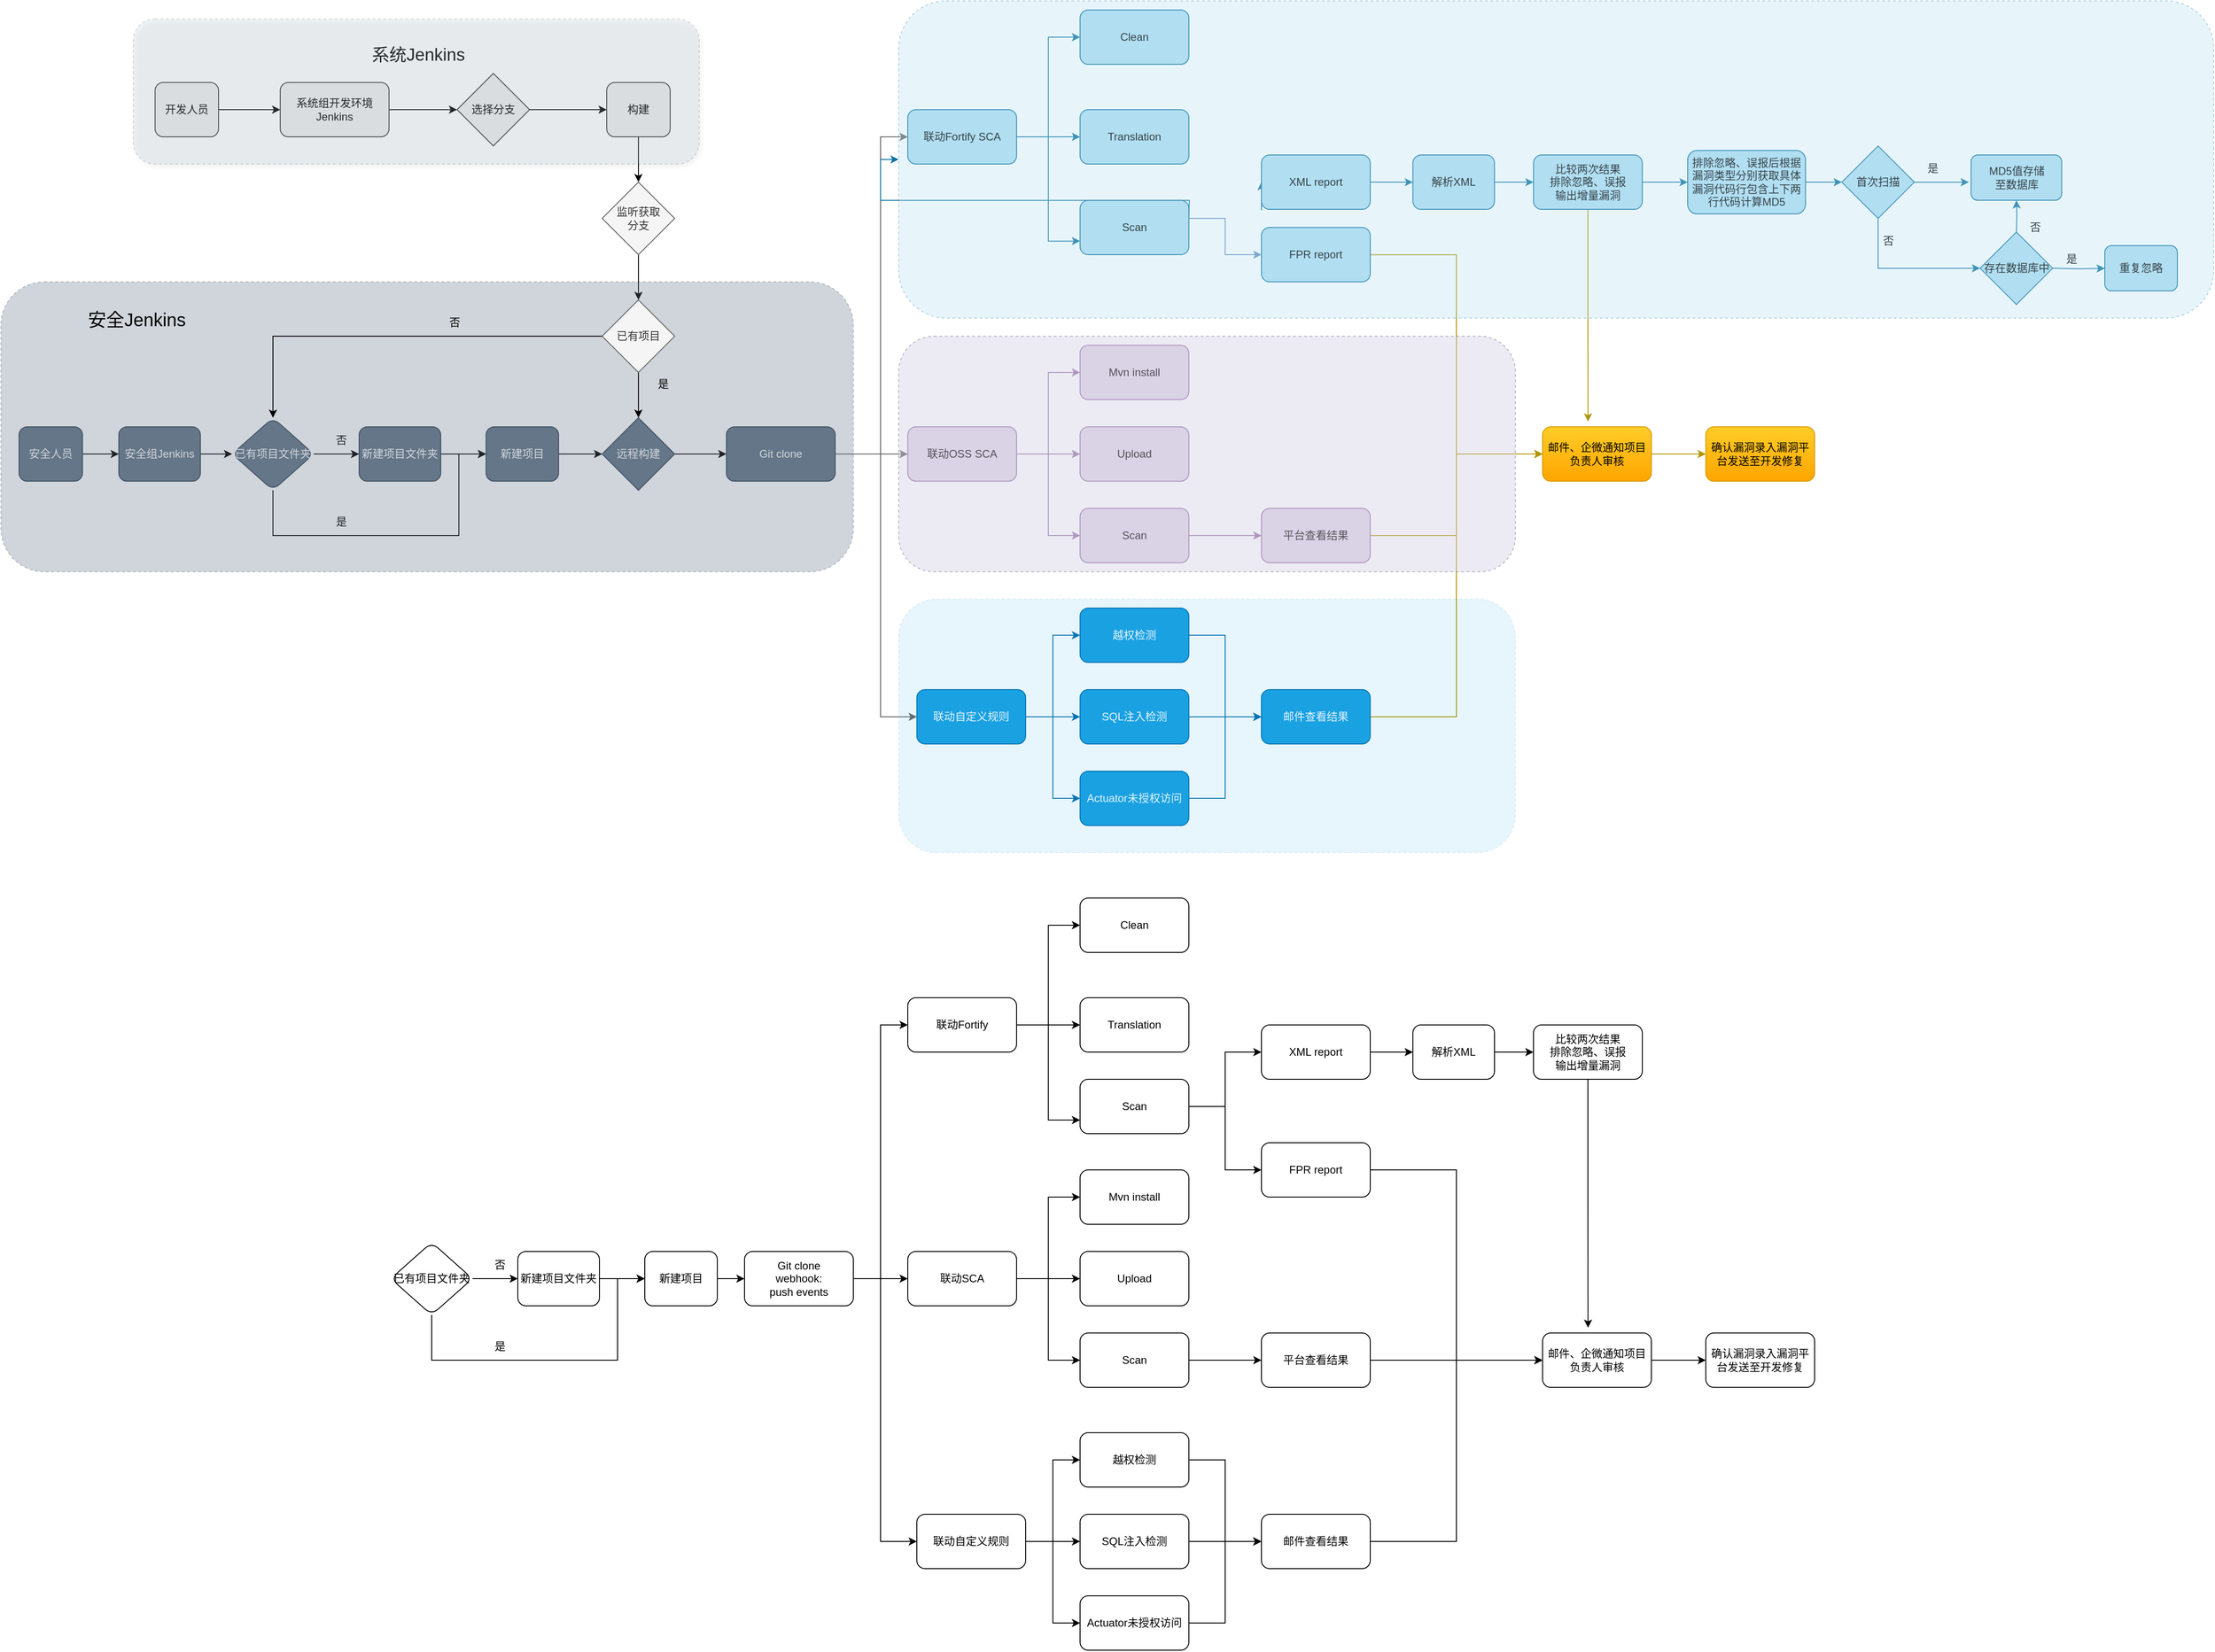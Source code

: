 <mxfile version="21.8.0" type="github">
  <diagram name="第 1 页" id="it9TJO6Uga_pfBJdDB2V">
    <mxGraphModel dx="2665" dy="2145" grid="1" gridSize="10" guides="1" tooltips="1" connect="1" arrows="1" fold="1" page="1" pageScale="1" pageWidth="827" pageHeight="1169" background="none" math="0" shadow="0">
      <root>
        <mxCell id="0" />
        <mxCell id="1" parent="0" />
        <mxCell id="ZVxdiT1ZG7eHf5slKZ1F-64" value="" style="edgeStyle=orthogonalEdgeStyle;rounded=0;orthogonalLoop=1;jettySize=auto;html=1;" parent="1" source="ZVxdiT1ZG7eHf5slKZ1F-1" target="ZVxdiT1ZG7eHf5slKZ1F-63" edge="1">
          <mxGeometry relative="1" as="geometry" />
        </mxCell>
        <mxCell id="ZVxdiT1ZG7eHf5slKZ1F-1" value="新建项目文件夹" style="rounded=1;whiteSpace=wrap;html=1;fillColor=#647687;strokeColor=#314354;fontColor=#ffffff;" parent="1" vertex="1">
          <mxGeometry x="-425" y="340" width="90" height="60" as="geometry" />
        </mxCell>
        <mxCell id="ZVxdiT1ZG7eHf5slKZ1F-41" value="" style="edgeStyle=orthogonalEdgeStyle;rounded=0;orthogonalLoop=1;jettySize=auto;html=1;fillColor=#b1ddf0;strokeColor=#10739e;" parent="1" source="ZVxdiT1ZG7eHf5slKZ1F-2" target="ZVxdiT1ZG7eHf5slKZ1F-14" edge="1">
          <mxGeometry relative="1" as="geometry" />
        </mxCell>
        <mxCell id="ZVxdiT1ZG7eHf5slKZ1F-42" style="edgeStyle=orthogonalEdgeStyle;rounded=0;orthogonalLoop=1;jettySize=auto;html=1;entryX=0;entryY=0.5;entryDx=0;entryDy=0;fillColor=#b1ddf0;strokeColor=#10739e;" parent="1" source="ZVxdiT1ZG7eHf5slKZ1F-2" target="ZVxdiT1ZG7eHf5slKZ1F-13" edge="1">
          <mxGeometry relative="1" as="geometry" />
        </mxCell>
        <mxCell id="ZVxdiT1ZG7eHf5slKZ1F-43" style="edgeStyle=orthogonalEdgeStyle;rounded=0;orthogonalLoop=1;jettySize=auto;html=1;entryX=0;entryY=0.75;entryDx=0;entryDy=0;fillColor=#b1ddf0;strokeColor=#10739e;" parent="1" source="ZVxdiT1ZG7eHf5slKZ1F-2" target="ZVxdiT1ZG7eHf5slKZ1F-15" edge="1">
          <mxGeometry relative="1" as="geometry" />
        </mxCell>
        <mxCell id="ZVxdiT1ZG7eHf5slKZ1F-2" value="联动Fortify SCA" style="whiteSpace=wrap;html=1;rounded=1;fillColor=#b1ddf0;strokeColor=#10739e;" parent="1" vertex="1">
          <mxGeometry x="180" y="-10.0" width="120" height="60" as="geometry" />
        </mxCell>
        <mxCell id="ZVxdiT1ZG7eHf5slKZ1F-38" value="" style="edgeStyle=orthogonalEdgeStyle;rounded=0;orthogonalLoop=1;jettySize=auto;html=1;fillColor=#e1d5e7;strokeColor=#9673a6;" parent="1" source="ZVxdiT1ZG7eHf5slKZ1F-4" target="ZVxdiT1ZG7eHf5slKZ1F-17" edge="1">
          <mxGeometry relative="1" as="geometry" />
        </mxCell>
        <mxCell id="ZVxdiT1ZG7eHf5slKZ1F-44" style="edgeStyle=orthogonalEdgeStyle;rounded=0;orthogonalLoop=1;jettySize=auto;html=1;entryX=0;entryY=0.5;entryDx=0;entryDy=0;fillColor=#e1d5e7;strokeColor=#9673a6;" parent="1" source="ZVxdiT1ZG7eHf5slKZ1F-4" target="ZVxdiT1ZG7eHf5slKZ1F-18" edge="1">
          <mxGeometry relative="1" as="geometry" />
        </mxCell>
        <mxCell id="ZVxdiT1ZG7eHf5slKZ1F-45" style="edgeStyle=orthogonalEdgeStyle;rounded=0;orthogonalLoop=1;jettySize=auto;html=1;entryX=0;entryY=0.5;entryDx=0;entryDy=0;fillColor=#e1d5e7;strokeColor=#9673a6;" parent="1" source="ZVxdiT1ZG7eHf5slKZ1F-4" target="ZVxdiT1ZG7eHf5slKZ1F-25" edge="1">
          <mxGeometry relative="1" as="geometry" />
        </mxCell>
        <mxCell id="ZVxdiT1ZG7eHf5slKZ1F-4" value="联动OSS SCA" style="whiteSpace=wrap;html=1;rounded=1;fillColor=#e1d5e7;strokeColor=#9673a6;" parent="1" vertex="1">
          <mxGeometry x="180" y="340" width="120" height="60" as="geometry" />
        </mxCell>
        <mxCell id="ZVxdiT1ZG7eHf5slKZ1F-47" value="" style="edgeStyle=orthogonalEdgeStyle;rounded=0;orthogonalLoop=1;jettySize=auto;html=1;fillColor=#1ba1e2;strokeColor=#006EAF;" parent="1" source="ZVxdiT1ZG7eHf5slKZ1F-8" target="ZVxdiT1ZG7eHf5slKZ1F-29" edge="1">
          <mxGeometry relative="1" as="geometry" />
        </mxCell>
        <mxCell id="ZVxdiT1ZG7eHf5slKZ1F-49" style="edgeStyle=orthogonalEdgeStyle;rounded=0;orthogonalLoop=1;jettySize=auto;html=1;entryX=0;entryY=0.5;entryDx=0;entryDy=0;fillColor=#1ba1e2;strokeColor=#006EAF;" parent="1" source="ZVxdiT1ZG7eHf5slKZ1F-8" target="ZVxdiT1ZG7eHf5slKZ1F-28" edge="1">
          <mxGeometry relative="1" as="geometry" />
        </mxCell>
        <mxCell id="ZVxdiT1ZG7eHf5slKZ1F-50" style="edgeStyle=orthogonalEdgeStyle;rounded=0;orthogonalLoop=1;jettySize=auto;html=1;entryX=0;entryY=0.5;entryDx=0;entryDy=0;fillColor=#1ba1e2;strokeColor=#006EAF;" parent="1" source="ZVxdiT1ZG7eHf5slKZ1F-8" target="ZVxdiT1ZG7eHf5slKZ1F-30" edge="1">
          <mxGeometry relative="1" as="geometry" />
        </mxCell>
        <mxCell id="ZVxdiT1ZG7eHf5slKZ1F-8" value="联动自定义规则" style="whiteSpace=wrap;html=1;rounded=1;fillColor=#1ba1e2;strokeColor=#006EAF;fontColor=#ffffff;" parent="1" vertex="1">
          <mxGeometry x="190" y="630" width="120" height="60" as="geometry" />
        </mxCell>
        <mxCell id="ZVxdiT1ZG7eHf5slKZ1F-12" value="" style="edgeStyle=orthogonalEdgeStyle;rounded=0;orthogonalLoop=1;jettySize=auto;html=1;fillColor=#e3c800;strokeColor=#B09500;" parent="1" source="ZVxdiT1ZG7eHf5slKZ1F-10" target="ZVxdiT1ZG7eHf5slKZ1F-11" edge="1">
          <mxGeometry relative="1" as="geometry" />
        </mxCell>
        <mxCell id="ZVxdiT1ZG7eHf5slKZ1F-10" value="邮件、企微通知项目负责人审核" style="rounded=1;whiteSpace=wrap;html=1;fillColor=#ffcd28;strokeColor=#d79b00;gradientColor=#ffa500;" parent="1" vertex="1">
          <mxGeometry x="880" y="340" width="120" height="60" as="geometry" />
        </mxCell>
        <mxCell id="ZVxdiT1ZG7eHf5slKZ1F-11" value="确认漏洞录入漏洞平台发送至开发修复" style="whiteSpace=wrap;html=1;rounded=1;fillColor=#ffcd28;strokeColor=#d79b00;gradientColor=#ffa500;" parent="1" vertex="1">
          <mxGeometry x="1060" y="340" width="120" height="60" as="geometry" />
        </mxCell>
        <mxCell id="ZVxdiT1ZG7eHf5slKZ1F-13" value="Clean" style="rounded=1;whiteSpace=wrap;html=1;fillColor=#b1ddf0;strokeColor=#10739e;" parent="1" vertex="1">
          <mxGeometry x="370" y="-120" width="120" height="60" as="geometry" />
        </mxCell>
        <mxCell id="ZVxdiT1ZG7eHf5slKZ1F-14" value="Translation" style="rounded=1;whiteSpace=wrap;html=1;fillColor=#b1ddf0;strokeColor=#10739e;" parent="1" vertex="1">
          <mxGeometry x="370" y="-10.0" width="120" height="60" as="geometry" />
        </mxCell>
        <mxCell id="ZVxdiT1ZG7eHf5slKZ1F-23" style="edgeStyle=orthogonalEdgeStyle;rounded=0;orthogonalLoop=1;jettySize=auto;html=1;entryX=0;entryY=0.5;entryDx=0;entryDy=0;fillColor=#b1ddf0;strokeColor=#10739e;" parent="1" source="ft3CC20hgZHll0JTD6S5-53" target="ZVxdiT1ZG7eHf5slKZ1F-22" edge="1">
          <mxGeometry relative="1" as="geometry">
            <mxPoint x="490" y="110.059" as="sourcePoint" />
            <Array as="points">
              <mxPoint x="530" y="111.06" />
              <mxPoint x="530" y="70.06" />
            </Array>
          </mxGeometry>
        </mxCell>
        <mxCell id="ft3CC20hgZHll0JTD6S5-51" style="edgeStyle=orthogonalEdgeStyle;rounded=0;orthogonalLoop=1;jettySize=auto;html=1;fillColor=#dae8fc;strokeColor=#6c8ebf;" edge="1" parent="1" source="ZVxdiT1ZG7eHf5slKZ1F-15" target="ZVxdiT1ZG7eHf5slKZ1F-19">
          <mxGeometry relative="1" as="geometry">
            <Array as="points">
              <mxPoint x="530" y="110.06" />
              <mxPoint x="530" y="150.06" />
            </Array>
          </mxGeometry>
        </mxCell>
        <mxCell id="ZVxdiT1ZG7eHf5slKZ1F-15" value="Scan" style="rounded=1;whiteSpace=wrap;html=1;fillColor=#b1ddf0;strokeColor=#10739e;" parent="1" vertex="1">
          <mxGeometry x="370" y="90.06" width="120" height="60" as="geometry" />
        </mxCell>
        <mxCell id="ZVxdiT1ZG7eHf5slKZ1F-17" value="Upload" style="rounded=1;whiteSpace=wrap;html=1;fillColor=#e1d5e7;strokeColor=#9673a6;" parent="1" vertex="1">
          <mxGeometry x="370" y="340" width="120" height="60" as="geometry" />
        </mxCell>
        <mxCell id="ZVxdiT1ZG7eHf5slKZ1F-18" value="Mvn install" style="rounded=1;whiteSpace=wrap;html=1;fillColor=#e1d5e7;strokeColor=#9673a6;" parent="1" vertex="1">
          <mxGeometry x="370" y="250" width="120" height="60" as="geometry" />
        </mxCell>
        <mxCell id="ZVxdiT1ZG7eHf5slKZ1F-54" style="edgeStyle=orthogonalEdgeStyle;rounded=0;orthogonalLoop=1;jettySize=auto;html=1;entryX=0;entryY=0.5;entryDx=0;entryDy=0;fillColor=#e3c800;strokeColor=#B09500;" parent="1" source="ZVxdiT1ZG7eHf5slKZ1F-19" target="ZVxdiT1ZG7eHf5slKZ1F-10" edge="1">
          <mxGeometry relative="1" as="geometry" />
        </mxCell>
        <mxCell id="ZVxdiT1ZG7eHf5slKZ1F-19" value="FPR report" style="rounded=1;whiteSpace=wrap;html=1;fillColor=#b1ddf0;strokeColor=#10739e;" parent="1" vertex="1">
          <mxGeometry x="570" y="120.06" width="120" height="60" as="geometry" />
        </mxCell>
        <mxCell id="ZVxdiT1ZG7eHf5slKZ1F-71" value="" style="edgeStyle=orthogonalEdgeStyle;rounded=0;orthogonalLoop=1;jettySize=auto;html=1;fillColor=#b1ddf0;strokeColor=#10739e;" parent="1" source="ZVxdiT1ZG7eHf5slKZ1F-22" target="ZVxdiT1ZG7eHf5slKZ1F-69" edge="1">
          <mxGeometry relative="1" as="geometry" />
        </mxCell>
        <mxCell id="ZVxdiT1ZG7eHf5slKZ1F-22" value="XML report" style="rounded=1;whiteSpace=wrap;html=1;fillColor=#b1ddf0;strokeColor=#10739e;" parent="1" vertex="1">
          <mxGeometry x="570" y="40.06" width="120" height="60" as="geometry" />
        </mxCell>
        <mxCell id="ZVxdiT1ZG7eHf5slKZ1F-37" value="" style="edgeStyle=orthogonalEdgeStyle;rounded=0;orthogonalLoop=1;jettySize=auto;html=1;fillColor=#f5f5f5;gradientColor=#b3b3b3;strokeColor=#666666;" parent="1" source="ZVxdiT1ZG7eHf5slKZ1F-24" target="ZVxdiT1ZG7eHf5slKZ1F-4" edge="1">
          <mxGeometry relative="1" as="geometry" />
        </mxCell>
        <mxCell id="ZVxdiT1ZG7eHf5slKZ1F-39" style="edgeStyle=orthogonalEdgeStyle;rounded=0;orthogonalLoop=1;jettySize=auto;html=1;entryX=0;entryY=0.5;entryDx=0;entryDy=0;fillColor=#f5f5f5;gradientColor=#b3b3b3;strokeColor=#666666;" parent="1" source="ZVxdiT1ZG7eHf5slKZ1F-24" target="ZVxdiT1ZG7eHf5slKZ1F-2" edge="1">
          <mxGeometry relative="1" as="geometry">
            <Array as="points">
              <mxPoint x="150" y="370" />
              <mxPoint x="150" y="20" />
            </Array>
          </mxGeometry>
        </mxCell>
        <mxCell id="ZVxdiT1ZG7eHf5slKZ1F-48" style="edgeStyle=orthogonalEdgeStyle;rounded=0;orthogonalLoop=1;jettySize=auto;html=1;entryX=0;entryY=0.5;entryDx=0;entryDy=0;fillColor=#f5f5f5;gradientColor=#b3b3b3;strokeColor=#666666;" parent="1" source="ZVxdiT1ZG7eHf5slKZ1F-24" target="ZVxdiT1ZG7eHf5slKZ1F-8" edge="1">
          <mxGeometry relative="1" as="geometry">
            <Array as="points">
              <mxPoint x="150" y="370" />
              <mxPoint x="150" y="660" />
            </Array>
          </mxGeometry>
        </mxCell>
        <mxCell id="ZVxdiT1ZG7eHf5slKZ1F-24" value="Git clone" style="rounded=1;whiteSpace=wrap;html=1;fillColor=#647687;strokeColor=#314354;fontColor=#ffffff;" parent="1" vertex="1">
          <mxGeometry x="-20" y="340" width="120" height="60" as="geometry" />
        </mxCell>
        <mxCell id="ZVxdiT1ZG7eHf5slKZ1F-27" value="" style="edgeStyle=orthogonalEdgeStyle;rounded=0;orthogonalLoop=1;jettySize=auto;html=1;fillColor=#e1d5e7;strokeColor=#9673a6;" parent="1" source="ZVxdiT1ZG7eHf5slKZ1F-25" target="ZVxdiT1ZG7eHf5slKZ1F-26" edge="1">
          <mxGeometry relative="1" as="geometry" />
        </mxCell>
        <mxCell id="ZVxdiT1ZG7eHf5slKZ1F-25" value="Scan" style="rounded=1;whiteSpace=wrap;html=1;fillColor=#e1d5e7;strokeColor=#9673a6;" parent="1" vertex="1">
          <mxGeometry x="370" y="430" width="120" height="60" as="geometry" />
        </mxCell>
        <mxCell id="ZVxdiT1ZG7eHf5slKZ1F-52" style="edgeStyle=orthogonalEdgeStyle;rounded=0;orthogonalLoop=1;jettySize=auto;html=1;entryX=0;entryY=0.5;entryDx=0;entryDy=0;fillColor=#e3c800;strokeColor=#B09500;" parent="1" source="ZVxdiT1ZG7eHf5slKZ1F-26" target="ZVxdiT1ZG7eHf5slKZ1F-10" edge="1">
          <mxGeometry relative="1" as="geometry">
            <mxPoint x="810" y="460" as="targetPoint" />
          </mxGeometry>
        </mxCell>
        <mxCell id="ZVxdiT1ZG7eHf5slKZ1F-26" value="平台查看结果" style="whiteSpace=wrap;html=1;rounded=1;fillColor=#e1d5e7;strokeColor=#9673a6;" parent="1" vertex="1">
          <mxGeometry x="570" y="430" width="120" height="60" as="geometry" />
        </mxCell>
        <mxCell id="ZVxdiT1ZG7eHf5slKZ1F-35" style="edgeStyle=orthogonalEdgeStyle;rounded=0;orthogonalLoop=1;jettySize=auto;html=1;entryX=0;entryY=0.5;entryDx=0;entryDy=0;fillColor=#1ba1e2;strokeColor=#006EAF;" parent="1" source="ZVxdiT1ZG7eHf5slKZ1F-28" target="ZVxdiT1ZG7eHf5slKZ1F-31" edge="1">
          <mxGeometry relative="1" as="geometry" />
        </mxCell>
        <mxCell id="ZVxdiT1ZG7eHf5slKZ1F-28" value="越权检测" style="rounded=1;whiteSpace=wrap;html=1;fillColor=#1ba1e2;strokeColor=#006EAF;fontColor=#ffffff;" parent="1" vertex="1">
          <mxGeometry x="370" y="540" width="120" height="60" as="geometry" />
        </mxCell>
        <mxCell id="ZVxdiT1ZG7eHf5slKZ1F-33" value="" style="edgeStyle=orthogonalEdgeStyle;rounded=0;orthogonalLoop=1;jettySize=auto;html=1;fillColor=#1ba1e2;strokeColor=#006EAF;" parent="1" source="ZVxdiT1ZG7eHf5slKZ1F-29" target="ZVxdiT1ZG7eHf5slKZ1F-31" edge="1">
          <mxGeometry relative="1" as="geometry" />
        </mxCell>
        <mxCell id="ZVxdiT1ZG7eHf5slKZ1F-29" value="SQL注入检测" style="rounded=1;whiteSpace=wrap;html=1;fillColor=#1ba1e2;fontColor=#ffffff;strokeColor=#006EAF;" parent="1" vertex="1">
          <mxGeometry x="370" y="630" width="120" height="60" as="geometry" />
        </mxCell>
        <mxCell id="ZVxdiT1ZG7eHf5slKZ1F-34" style="edgeStyle=orthogonalEdgeStyle;rounded=0;orthogonalLoop=1;jettySize=auto;html=1;entryX=0;entryY=0.5;entryDx=0;entryDy=0;fillColor=#1ba1e2;strokeColor=#006EAF;" parent="1" source="ZVxdiT1ZG7eHf5slKZ1F-30" target="ZVxdiT1ZG7eHf5slKZ1F-31" edge="1">
          <mxGeometry relative="1" as="geometry" />
        </mxCell>
        <mxCell id="ZVxdiT1ZG7eHf5slKZ1F-30" value="Actuator未授权访问" style="rounded=1;whiteSpace=wrap;html=1;fillColor=#1ba1e2;fontColor=#ffffff;strokeColor=#006EAF;" parent="1" vertex="1">
          <mxGeometry x="370" y="720" width="120" height="60" as="geometry" />
        </mxCell>
        <mxCell id="ZVxdiT1ZG7eHf5slKZ1F-51" style="edgeStyle=orthogonalEdgeStyle;rounded=0;orthogonalLoop=1;jettySize=auto;html=1;entryX=0;entryY=0.5;entryDx=0;entryDy=0;fillColor=#e3c800;strokeColor=#B09500;" parent="1" source="ZVxdiT1ZG7eHf5slKZ1F-31" target="ZVxdiT1ZG7eHf5slKZ1F-10" edge="1">
          <mxGeometry relative="1" as="geometry" />
        </mxCell>
        <mxCell id="ZVxdiT1ZG7eHf5slKZ1F-31" value="邮件查看结果" style="whiteSpace=wrap;html=1;rounded=1;fillColor=#1ba1e2;fontColor=#ffffff;strokeColor=#006EAF;" parent="1" vertex="1">
          <mxGeometry x="570" y="630" width="120" height="60" as="geometry" />
        </mxCell>
        <mxCell id="ZVxdiT1ZG7eHf5slKZ1F-59" value="" style="edgeStyle=orthogonalEdgeStyle;rounded=0;orthogonalLoop=1;jettySize=auto;html=1;" parent="1" source="ZVxdiT1ZG7eHf5slKZ1F-57" target="ZVxdiT1ZG7eHf5slKZ1F-1" edge="1">
          <mxGeometry relative="1" as="geometry" />
        </mxCell>
        <mxCell id="ZVxdiT1ZG7eHf5slKZ1F-68" style="edgeStyle=orthogonalEdgeStyle;rounded=0;orthogonalLoop=1;jettySize=auto;html=1;entryX=0;entryY=0.5;entryDx=0;entryDy=0;" parent="1" source="ZVxdiT1ZG7eHf5slKZ1F-57" target="ZVxdiT1ZG7eHf5slKZ1F-63" edge="1">
          <mxGeometry relative="1" as="geometry">
            <mxPoint x="-285" y="420" as="targetPoint" />
            <Array as="points">
              <mxPoint x="-520" y="460" />
              <mxPoint x="-315" y="460" />
              <mxPoint x="-315" y="370" />
            </Array>
          </mxGeometry>
        </mxCell>
        <mxCell id="ZVxdiT1ZG7eHf5slKZ1F-57" value="已有项目文件夹" style="rhombus;whiteSpace=wrap;html=1;rounded=1;fillColor=#647687;strokeColor=#314354;fontColor=#ffffff;" parent="1" vertex="1">
          <mxGeometry x="-565" y="330" width="90" height="80" as="geometry" />
        </mxCell>
        <mxCell id="ZVxdiT1ZG7eHf5slKZ1F-61" value="否" style="text;html=1;align=center;verticalAlign=middle;resizable=0;points=[];autosize=1;strokeColor=none;fillColor=none;" parent="1" vertex="1">
          <mxGeometry x="-465" y="340" width="40" height="30" as="geometry" />
        </mxCell>
        <mxCell id="ft3CC20hgZHll0JTD6S5-25" value="" style="edgeStyle=orthogonalEdgeStyle;rounded=0;orthogonalLoop=1;jettySize=auto;html=1;" edge="1" parent="1" source="ZVxdiT1ZG7eHf5slKZ1F-63" target="ft3CC20hgZHll0JTD6S5-24">
          <mxGeometry relative="1" as="geometry" />
        </mxCell>
        <mxCell id="ZVxdiT1ZG7eHf5slKZ1F-63" value="新建项目" style="whiteSpace=wrap;html=1;rounded=1;fillColor=#647687;strokeColor=#314354;fontColor=#ffffff;" parent="1" vertex="1">
          <mxGeometry x="-285" y="340" width="80" height="60" as="geometry" />
        </mxCell>
        <mxCell id="ZVxdiT1ZG7eHf5slKZ1F-67" value="是" style="text;html=1;align=center;verticalAlign=middle;resizable=0;points=[];autosize=1;strokeColor=none;fillColor=none;" parent="1" vertex="1">
          <mxGeometry x="-465" y="430" width="40" height="30" as="geometry" />
        </mxCell>
        <mxCell id="ZVxdiT1ZG7eHf5slKZ1F-72" value="" style="edgeStyle=orthogonalEdgeStyle;rounded=0;orthogonalLoop=1;jettySize=auto;html=1;fillColor=#b1ddf0;strokeColor=#10739e;" parent="1" source="ZVxdiT1ZG7eHf5slKZ1F-69" target="ZVxdiT1ZG7eHf5slKZ1F-70" edge="1">
          <mxGeometry relative="1" as="geometry" />
        </mxCell>
        <mxCell id="ZVxdiT1ZG7eHf5slKZ1F-69" value="解析XML" style="rounded=1;whiteSpace=wrap;html=1;fillColor=#b1ddf0;strokeColor=#10739e;" parent="1" vertex="1">
          <mxGeometry x="737" y="40.06" width="90" height="60" as="geometry" />
        </mxCell>
        <mxCell id="ZVxdiT1ZG7eHf5slKZ1F-73" style="edgeStyle=orthogonalEdgeStyle;rounded=0;orthogonalLoop=1;jettySize=auto;html=1;entryX=0.418;entryY=-0.097;entryDx=0;entryDy=0;entryPerimeter=0;fillColor=#e3c800;strokeColor=#B09500;" parent="1" source="ZVxdiT1ZG7eHf5slKZ1F-70" target="ZVxdiT1ZG7eHf5slKZ1F-10" edge="1">
          <mxGeometry relative="1" as="geometry" />
        </mxCell>
        <mxCell id="ft3CC20hgZHll0JTD6S5-69" value="" style="edgeStyle=orthogonalEdgeStyle;rounded=0;orthogonalLoop=1;jettySize=auto;html=1;fillColor=#b1ddf0;strokeColor=#10739e;" edge="1" parent="1" source="ZVxdiT1ZG7eHf5slKZ1F-70" target="ft3CC20hgZHll0JTD6S5-50">
          <mxGeometry relative="1" as="geometry" />
        </mxCell>
        <mxCell id="ZVxdiT1ZG7eHf5slKZ1F-70" value="比较两次结果&lt;br&gt;排除忽略、误报&lt;br&gt;输出增量漏洞" style="rounded=1;whiteSpace=wrap;html=1;fillColor=#b1ddf0;strokeColor=#10739e;" parent="1" vertex="1">
          <mxGeometry x="870" y="40.06" width="120" height="60" as="geometry" />
        </mxCell>
        <mxCell id="ZVxdiT1ZG7eHf5slKZ1F-129" value="" style="edgeStyle=orthogonalEdgeStyle;rounded=0;orthogonalLoop=1;jettySize=auto;html=1;" parent="1" source="ZVxdiT1ZG7eHf5slKZ1F-130" target="ZVxdiT1ZG7eHf5slKZ1F-178" edge="1">
          <mxGeometry relative="1" as="geometry" />
        </mxCell>
        <mxCell id="ZVxdiT1ZG7eHf5slKZ1F-130" value="新建项目文件夹" style="rounded=1;whiteSpace=wrap;html=1;" parent="1" vertex="1">
          <mxGeometry x="-250" y="1250" width="90" height="60" as="geometry" />
        </mxCell>
        <mxCell id="ZVxdiT1ZG7eHf5slKZ1F-131" value="" style="edgeStyle=orthogonalEdgeStyle;rounded=0;orthogonalLoop=1;jettySize=auto;html=1;" parent="1" source="ZVxdiT1ZG7eHf5slKZ1F-134" target="ZVxdiT1ZG7eHf5slKZ1F-147" edge="1">
          <mxGeometry relative="1" as="geometry" />
        </mxCell>
        <mxCell id="ZVxdiT1ZG7eHf5slKZ1F-132" style="edgeStyle=orthogonalEdgeStyle;rounded=0;orthogonalLoop=1;jettySize=auto;html=1;entryX=0;entryY=0.5;entryDx=0;entryDy=0;" parent="1" source="ZVxdiT1ZG7eHf5slKZ1F-134" target="ZVxdiT1ZG7eHf5slKZ1F-146" edge="1">
          <mxGeometry relative="1" as="geometry" />
        </mxCell>
        <mxCell id="ZVxdiT1ZG7eHf5slKZ1F-133" style="edgeStyle=orthogonalEdgeStyle;rounded=0;orthogonalLoop=1;jettySize=auto;html=1;entryX=0;entryY=0.75;entryDx=0;entryDy=0;" parent="1" source="ZVxdiT1ZG7eHf5slKZ1F-134" target="ZVxdiT1ZG7eHf5slKZ1F-150" edge="1">
          <mxGeometry relative="1" as="geometry" />
        </mxCell>
        <mxCell id="ZVxdiT1ZG7eHf5slKZ1F-134" value="联动Fortify" style="whiteSpace=wrap;html=1;rounded=1;" parent="1" vertex="1">
          <mxGeometry x="180" y="970" width="120" height="60" as="geometry" />
        </mxCell>
        <mxCell id="ZVxdiT1ZG7eHf5slKZ1F-135" value="" style="edgeStyle=orthogonalEdgeStyle;rounded=0;orthogonalLoop=1;jettySize=auto;html=1;" parent="1" source="ZVxdiT1ZG7eHf5slKZ1F-138" target="ZVxdiT1ZG7eHf5slKZ1F-151" edge="1">
          <mxGeometry relative="1" as="geometry" />
        </mxCell>
        <mxCell id="ZVxdiT1ZG7eHf5slKZ1F-136" style="edgeStyle=orthogonalEdgeStyle;rounded=0;orthogonalLoop=1;jettySize=auto;html=1;entryX=0;entryY=0.5;entryDx=0;entryDy=0;" parent="1" source="ZVxdiT1ZG7eHf5slKZ1F-138" target="ZVxdiT1ZG7eHf5slKZ1F-152" edge="1">
          <mxGeometry relative="1" as="geometry" />
        </mxCell>
        <mxCell id="ZVxdiT1ZG7eHf5slKZ1F-137" style="edgeStyle=orthogonalEdgeStyle;rounded=0;orthogonalLoop=1;jettySize=auto;html=1;entryX=0;entryY=0.5;entryDx=0;entryDy=0;" parent="1" source="ZVxdiT1ZG7eHf5slKZ1F-138" target="ZVxdiT1ZG7eHf5slKZ1F-162" edge="1">
          <mxGeometry relative="1" as="geometry" />
        </mxCell>
        <mxCell id="ZVxdiT1ZG7eHf5slKZ1F-138" value="联动SCA" style="whiteSpace=wrap;html=1;rounded=1;" parent="1" vertex="1">
          <mxGeometry x="180" y="1250" width="120" height="60" as="geometry" />
        </mxCell>
        <mxCell id="ZVxdiT1ZG7eHf5slKZ1F-139" value="" style="edgeStyle=orthogonalEdgeStyle;rounded=0;orthogonalLoop=1;jettySize=auto;html=1;" parent="1" source="ZVxdiT1ZG7eHf5slKZ1F-142" target="ZVxdiT1ZG7eHf5slKZ1F-168" edge="1">
          <mxGeometry relative="1" as="geometry" />
        </mxCell>
        <mxCell id="ZVxdiT1ZG7eHf5slKZ1F-140" style="edgeStyle=orthogonalEdgeStyle;rounded=0;orthogonalLoop=1;jettySize=auto;html=1;entryX=0;entryY=0.5;entryDx=0;entryDy=0;" parent="1" source="ZVxdiT1ZG7eHf5slKZ1F-142" target="ZVxdiT1ZG7eHf5slKZ1F-166" edge="1">
          <mxGeometry relative="1" as="geometry" />
        </mxCell>
        <mxCell id="ZVxdiT1ZG7eHf5slKZ1F-141" style="edgeStyle=orthogonalEdgeStyle;rounded=0;orthogonalLoop=1;jettySize=auto;html=1;entryX=0;entryY=0.5;entryDx=0;entryDy=0;" parent="1" source="ZVxdiT1ZG7eHf5slKZ1F-142" target="ZVxdiT1ZG7eHf5slKZ1F-170" edge="1">
          <mxGeometry relative="1" as="geometry" />
        </mxCell>
        <mxCell id="ZVxdiT1ZG7eHf5slKZ1F-142" value="联动自定义规则" style="whiteSpace=wrap;html=1;rounded=1;" parent="1" vertex="1">
          <mxGeometry x="190" y="1540" width="120" height="60" as="geometry" />
        </mxCell>
        <mxCell id="ZVxdiT1ZG7eHf5slKZ1F-143" value="" style="edgeStyle=orthogonalEdgeStyle;rounded=0;orthogonalLoop=1;jettySize=auto;html=1;" parent="1" source="ZVxdiT1ZG7eHf5slKZ1F-144" target="ZVxdiT1ZG7eHf5slKZ1F-145" edge="1">
          <mxGeometry relative="1" as="geometry" />
        </mxCell>
        <mxCell id="ZVxdiT1ZG7eHf5slKZ1F-144" value="邮件、企微通知项目负责人审核" style="rounded=1;whiteSpace=wrap;html=1;" parent="1" vertex="1">
          <mxGeometry x="880" y="1340" width="120" height="60" as="geometry" />
        </mxCell>
        <mxCell id="ZVxdiT1ZG7eHf5slKZ1F-145" value="确认漏洞录入漏洞平台发送至开发修复" style="whiteSpace=wrap;html=1;rounded=1;" parent="1" vertex="1">
          <mxGeometry x="1060" y="1340" width="120" height="60" as="geometry" />
        </mxCell>
        <mxCell id="ZVxdiT1ZG7eHf5slKZ1F-146" value="Clean" style="rounded=1;whiteSpace=wrap;html=1;" parent="1" vertex="1">
          <mxGeometry x="370" y="860" width="120" height="60" as="geometry" />
        </mxCell>
        <mxCell id="ZVxdiT1ZG7eHf5slKZ1F-147" value="Translation" style="rounded=1;whiteSpace=wrap;html=1;" parent="1" vertex="1">
          <mxGeometry x="370" y="970" width="120" height="60" as="geometry" />
        </mxCell>
        <mxCell id="ZVxdiT1ZG7eHf5slKZ1F-148" value="" style="edgeStyle=orthogonalEdgeStyle;rounded=0;orthogonalLoop=1;jettySize=auto;html=1;" parent="1" source="ZVxdiT1ZG7eHf5slKZ1F-150" target="ZVxdiT1ZG7eHf5slKZ1F-154" edge="1">
          <mxGeometry relative="1" as="geometry">
            <Array as="points">
              <mxPoint x="530" y="1090" />
              <mxPoint x="530" y="1160" />
            </Array>
          </mxGeometry>
        </mxCell>
        <mxCell id="ZVxdiT1ZG7eHf5slKZ1F-149" style="edgeStyle=orthogonalEdgeStyle;rounded=0;orthogonalLoop=1;jettySize=auto;html=1;entryX=0;entryY=0.5;entryDx=0;entryDy=0;" parent="1" source="ZVxdiT1ZG7eHf5slKZ1F-150" target="ZVxdiT1ZG7eHf5slKZ1F-156" edge="1">
          <mxGeometry relative="1" as="geometry" />
        </mxCell>
        <mxCell id="ZVxdiT1ZG7eHf5slKZ1F-150" value="Scan" style="rounded=1;whiteSpace=wrap;html=1;" parent="1" vertex="1">
          <mxGeometry x="370" y="1060" width="120" height="60" as="geometry" />
        </mxCell>
        <mxCell id="ZVxdiT1ZG7eHf5slKZ1F-151" value="Upload" style="rounded=1;whiteSpace=wrap;html=1;" parent="1" vertex="1">
          <mxGeometry x="370" y="1250" width="120" height="60" as="geometry" />
        </mxCell>
        <mxCell id="ZVxdiT1ZG7eHf5slKZ1F-152" value="Mvn install" style="rounded=1;whiteSpace=wrap;html=1;" parent="1" vertex="1">
          <mxGeometry x="370" y="1160" width="120" height="60" as="geometry" />
        </mxCell>
        <mxCell id="ZVxdiT1ZG7eHf5slKZ1F-153" style="edgeStyle=orthogonalEdgeStyle;rounded=0;orthogonalLoop=1;jettySize=auto;html=1;entryX=0;entryY=0.5;entryDx=0;entryDy=0;" parent="1" source="ZVxdiT1ZG7eHf5slKZ1F-154" target="ZVxdiT1ZG7eHf5slKZ1F-144" edge="1">
          <mxGeometry relative="1" as="geometry" />
        </mxCell>
        <mxCell id="ZVxdiT1ZG7eHf5slKZ1F-154" value="FPR report" style="rounded=1;whiteSpace=wrap;html=1;" parent="1" vertex="1">
          <mxGeometry x="570" y="1130" width="120" height="60" as="geometry" />
        </mxCell>
        <mxCell id="ZVxdiT1ZG7eHf5slKZ1F-155" value="" style="edgeStyle=orthogonalEdgeStyle;rounded=0;orthogonalLoop=1;jettySize=auto;html=1;" parent="1" source="ZVxdiT1ZG7eHf5slKZ1F-156" target="ZVxdiT1ZG7eHf5slKZ1F-181" edge="1">
          <mxGeometry relative="1" as="geometry" />
        </mxCell>
        <mxCell id="ZVxdiT1ZG7eHf5slKZ1F-156" value="XML report" style="rounded=1;whiteSpace=wrap;html=1;" parent="1" vertex="1">
          <mxGeometry x="570" y="1000" width="120" height="60" as="geometry" />
        </mxCell>
        <mxCell id="ZVxdiT1ZG7eHf5slKZ1F-157" value="" style="edgeStyle=orthogonalEdgeStyle;rounded=0;orthogonalLoop=1;jettySize=auto;html=1;" parent="1" source="ZVxdiT1ZG7eHf5slKZ1F-160" target="ZVxdiT1ZG7eHf5slKZ1F-138" edge="1">
          <mxGeometry relative="1" as="geometry" />
        </mxCell>
        <mxCell id="ZVxdiT1ZG7eHf5slKZ1F-158" style="edgeStyle=orthogonalEdgeStyle;rounded=0;orthogonalLoop=1;jettySize=auto;html=1;entryX=0;entryY=0.5;entryDx=0;entryDy=0;" parent="1" source="ZVxdiT1ZG7eHf5slKZ1F-160" target="ZVxdiT1ZG7eHf5slKZ1F-134" edge="1">
          <mxGeometry relative="1" as="geometry" />
        </mxCell>
        <mxCell id="ZVxdiT1ZG7eHf5slKZ1F-159" style="edgeStyle=orthogonalEdgeStyle;rounded=0;orthogonalLoop=1;jettySize=auto;html=1;entryX=0;entryY=0.5;entryDx=0;entryDy=0;" parent="1" source="ZVxdiT1ZG7eHf5slKZ1F-160" target="ZVxdiT1ZG7eHf5slKZ1F-142" edge="1">
          <mxGeometry relative="1" as="geometry">
            <Array as="points">
              <mxPoint x="150" y="1280" />
              <mxPoint x="150" y="1570" />
            </Array>
          </mxGeometry>
        </mxCell>
        <mxCell id="ZVxdiT1ZG7eHf5slKZ1F-160" value="Git clone&lt;br&gt;webhook:&lt;br&gt;push events" style="rounded=1;whiteSpace=wrap;html=1;" parent="1" vertex="1">
          <mxGeometry y="1250" width="120" height="60" as="geometry" />
        </mxCell>
        <mxCell id="ZVxdiT1ZG7eHf5slKZ1F-161" value="" style="edgeStyle=orthogonalEdgeStyle;rounded=0;orthogonalLoop=1;jettySize=auto;html=1;" parent="1" source="ZVxdiT1ZG7eHf5slKZ1F-162" target="ZVxdiT1ZG7eHf5slKZ1F-164" edge="1">
          <mxGeometry relative="1" as="geometry" />
        </mxCell>
        <mxCell id="ZVxdiT1ZG7eHf5slKZ1F-162" value="Scan" style="rounded=1;whiteSpace=wrap;html=1;" parent="1" vertex="1">
          <mxGeometry x="370" y="1340" width="120" height="60" as="geometry" />
        </mxCell>
        <mxCell id="ZVxdiT1ZG7eHf5slKZ1F-163" style="edgeStyle=orthogonalEdgeStyle;rounded=0;orthogonalLoop=1;jettySize=auto;html=1;entryX=0;entryY=0.5;entryDx=0;entryDy=0;" parent="1" source="ZVxdiT1ZG7eHf5slKZ1F-164" target="ZVxdiT1ZG7eHf5slKZ1F-144" edge="1">
          <mxGeometry relative="1" as="geometry">
            <mxPoint x="810" y="1370" as="targetPoint" />
          </mxGeometry>
        </mxCell>
        <mxCell id="ZVxdiT1ZG7eHf5slKZ1F-164" value="平台查看结果" style="whiteSpace=wrap;html=1;rounded=1;" parent="1" vertex="1">
          <mxGeometry x="570" y="1340" width="120" height="60" as="geometry" />
        </mxCell>
        <mxCell id="ZVxdiT1ZG7eHf5slKZ1F-165" style="edgeStyle=orthogonalEdgeStyle;rounded=0;orthogonalLoop=1;jettySize=auto;html=1;entryX=0;entryY=0.5;entryDx=0;entryDy=0;" parent="1" source="ZVxdiT1ZG7eHf5slKZ1F-166" target="ZVxdiT1ZG7eHf5slKZ1F-172" edge="1">
          <mxGeometry relative="1" as="geometry" />
        </mxCell>
        <mxCell id="ZVxdiT1ZG7eHf5slKZ1F-166" value="越权检测" style="rounded=1;whiteSpace=wrap;html=1;" parent="1" vertex="1">
          <mxGeometry x="370" y="1450" width="120" height="60" as="geometry" />
        </mxCell>
        <mxCell id="ZVxdiT1ZG7eHf5slKZ1F-167" value="" style="edgeStyle=orthogonalEdgeStyle;rounded=0;orthogonalLoop=1;jettySize=auto;html=1;" parent="1" source="ZVxdiT1ZG7eHf5slKZ1F-168" target="ZVxdiT1ZG7eHf5slKZ1F-172" edge="1">
          <mxGeometry relative="1" as="geometry" />
        </mxCell>
        <mxCell id="ZVxdiT1ZG7eHf5slKZ1F-168" value="SQL注入检测" style="rounded=1;whiteSpace=wrap;html=1;" parent="1" vertex="1">
          <mxGeometry x="370" y="1540" width="120" height="60" as="geometry" />
        </mxCell>
        <mxCell id="ZVxdiT1ZG7eHf5slKZ1F-169" style="edgeStyle=orthogonalEdgeStyle;rounded=0;orthogonalLoop=1;jettySize=auto;html=1;entryX=0;entryY=0.5;entryDx=0;entryDy=0;" parent="1" source="ZVxdiT1ZG7eHf5slKZ1F-170" target="ZVxdiT1ZG7eHf5slKZ1F-172" edge="1">
          <mxGeometry relative="1" as="geometry" />
        </mxCell>
        <mxCell id="ZVxdiT1ZG7eHf5slKZ1F-170" value="Actuator未授权访问" style="rounded=1;whiteSpace=wrap;html=1;" parent="1" vertex="1">
          <mxGeometry x="370" y="1630" width="120" height="60" as="geometry" />
        </mxCell>
        <mxCell id="ZVxdiT1ZG7eHf5slKZ1F-171" style="edgeStyle=orthogonalEdgeStyle;rounded=0;orthogonalLoop=1;jettySize=auto;html=1;entryX=0;entryY=0.5;entryDx=0;entryDy=0;" parent="1" source="ZVxdiT1ZG7eHf5slKZ1F-172" target="ZVxdiT1ZG7eHf5slKZ1F-144" edge="1">
          <mxGeometry relative="1" as="geometry" />
        </mxCell>
        <mxCell id="ZVxdiT1ZG7eHf5slKZ1F-172" value="邮件查看结果" style="whiteSpace=wrap;html=1;rounded=1;" parent="1" vertex="1">
          <mxGeometry x="570" y="1540" width="120" height="60" as="geometry" />
        </mxCell>
        <mxCell id="ZVxdiT1ZG7eHf5slKZ1F-173" value="" style="edgeStyle=orthogonalEdgeStyle;rounded=0;orthogonalLoop=1;jettySize=auto;html=1;" parent="1" source="ZVxdiT1ZG7eHf5slKZ1F-175" target="ZVxdiT1ZG7eHf5slKZ1F-130" edge="1">
          <mxGeometry relative="1" as="geometry" />
        </mxCell>
        <mxCell id="ZVxdiT1ZG7eHf5slKZ1F-174" style="edgeStyle=orthogonalEdgeStyle;rounded=0;orthogonalLoop=1;jettySize=auto;html=1;entryX=0;entryY=0.5;entryDx=0;entryDy=0;" parent="1" source="ZVxdiT1ZG7eHf5slKZ1F-175" target="ZVxdiT1ZG7eHf5slKZ1F-178" edge="1">
          <mxGeometry relative="1" as="geometry">
            <mxPoint x="-110" y="1330" as="targetPoint" />
            <Array as="points">
              <mxPoint x="-345" y="1370" />
              <mxPoint x="-140" y="1370" />
              <mxPoint x="-140" y="1280" />
            </Array>
          </mxGeometry>
        </mxCell>
        <mxCell id="ZVxdiT1ZG7eHf5slKZ1F-175" value="已有项目文件夹" style="rhombus;whiteSpace=wrap;html=1;rounded=1;" parent="1" vertex="1">
          <mxGeometry x="-390" y="1240" width="90" height="80" as="geometry" />
        </mxCell>
        <mxCell id="ZVxdiT1ZG7eHf5slKZ1F-176" value="否" style="text;html=1;align=center;verticalAlign=middle;resizable=0;points=[];autosize=1;strokeColor=none;fillColor=none;" parent="1" vertex="1">
          <mxGeometry x="-290" y="1250" width="40" height="30" as="geometry" />
        </mxCell>
        <mxCell id="ZVxdiT1ZG7eHf5slKZ1F-177" value="" style="edgeStyle=orthogonalEdgeStyle;rounded=0;orthogonalLoop=1;jettySize=auto;html=1;" parent="1" source="ZVxdiT1ZG7eHf5slKZ1F-178" target="ZVxdiT1ZG7eHf5slKZ1F-160" edge="1">
          <mxGeometry relative="1" as="geometry" />
        </mxCell>
        <mxCell id="ZVxdiT1ZG7eHf5slKZ1F-178" value="新建项目" style="whiteSpace=wrap;html=1;rounded=1;" parent="1" vertex="1">
          <mxGeometry x="-110" y="1250" width="80" height="60" as="geometry" />
        </mxCell>
        <mxCell id="ZVxdiT1ZG7eHf5slKZ1F-179" value="是" style="text;html=1;align=center;verticalAlign=middle;resizable=0;points=[];autosize=1;strokeColor=none;fillColor=none;" parent="1" vertex="1">
          <mxGeometry x="-290" y="1340" width="40" height="30" as="geometry" />
        </mxCell>
        <mxCell id="ZVxdiT1ZG7eHf5slKZ1F-180" value="" style="edgeStyle=orthogonalEdgeStyle;rounded=0;orthogonalLoop=1;jettySize=auto;html=1;" parent="1" source="ZVxdiT1ZG7eHf5slKZ1F-181" target="ZVxdiT1ZG7eHf5slKZ1F-183" edge="1">
          <mxGeometry relative="1" as="geometry" />
        </mxCell>
        <mxCell id="ZVxdiT1ZG7eHf5slKZ1F-181" value="解析XML" style="rounded=1;whiteSpace=wrap;html=1;" parent="1" vertex="1">
          <mxGeometry x="737" y="1000" width="90" height="60" as="geometry" />
        </mxCell>
        <mxCell id="ZVxdiT1ZG7eHf5slKZ1F-182" style="edgeStyle=orthogonalEdgeStyle;rounded=0;orthogonalLoop=1;jettySize=auto;html=1;entryX=0.418;entryY=-0.097;entryDx=0;entryDy=0;entryPerimeter=0;" parent="1" source="ZVxdiT1ZG7eHf5slKZ1F-183" target="ZVxdiT1ZG7eHf5slKZ1F-144" edge="1">
          <mxGeometry relative="1" as="geometry" />
        </mxCell>
        <mxCell id="ZVxdiT1ZG7eHf5slKZ1F-183" value="比较两次结果&lt;br&gt;排除忽略、误报&lt;br&gt;输出增量漏洞" style="rounded=1;whiteSpace=wrap;html=1;" parent="1" vertex="1">
          <mxGeometry x="870" y="1000" width="120" height="60" as="geometry" />
        </mxCell>
        <mxCell id="ft3CC20hgZHll0JTD6S5-16" value="" style="edgeStyle=orthogonalEdgeStyle;rounded=0;orthogonalLoop=1;jettySize=auto;html=1;" edge="1" parent="1" source="ft3CC20hgZHll0JTD6S5-1" target="ZVxdiT1ZG7eHf5slKZ1F-57">
          <mxGeometry relative="1" as="geometry" />
        </mxCell>
        <mxCell id="ft3CC20hgZHll0JTD6S5-1" value="安全组Jenkins" style="rounded=1;whiteSpace=wrap;html=1;fillColor=#647687;strokeColor=#314354;fontColor=#ffffff;" vertex="1" parent="1">
          <mxGeometry x="-690" y="340" width="90" height="60" as="geometry" />
        </mxCell>
        <mxCell id="ft3CC20hgZHll0JTD6S5-9" value="" style="edgeStyle=orthogonalEdgeStyle;rounded=0;orthogonalLoop=1;jettySize=auto;html=1;" edge="1" parent="1" source="ft3CC20hgZHll0JTD6S5-2" target="ft3CC20hgZHll0JTD6S5-6">
          <mxGeometry relative="1" as="geometry" />
        </mxCell>
        <mxCell id="ft3CC20hgZHll0JTD6S5-2" value="系统组开发环境Jenkins" style="rounded=1;whiteSpace=wrap;html=1;fillColor=#eeeeee;strokeColor=#36393d;" vertex="1" parent="1">
          <mxGeometry x="-512" y="-40" width="120" height="60" as="geometry" />
        </mxCell>
        <mxCell id="ft3CC20hgZHll0JTD6S5-8" value="" style="edgeStyle=orthogonalEdgeStyle;rounded=0;orthogonalLoop=1;jettySize=auto;html=1;" edge="1" parent="1" source="ft3CC20hgZHll0JTD6S5-3" target="ft3CC20hgZHll0JTD6S5-2">
          <mxGeometry relative="1" as="geometry" />
        </mxCell>
        <mxCell id="ft3CC20hgZHll0JTD6S5-3" value="开发人员" style="rounded=1;whiteSpace=wrap;html=1;fillColor=#eeeeee;strokeColor=#36393d;" vertex="1" parent="1">
          <mxGeometry x="-650" y="-40" width="70" height="60" as="geometry" />
        </mxCell>
        <mxCell id="ft3CC20hgZHll0JTD6S5-10" value="" style="edgeStyle=orthogonalEdgeStyle;rounded=0;orthogonalLoop=1;jettySize=auto;html=1;" edge="1" parent="1" source="ft3CC20hgZHll0JTD6S5-6" target="ft3CC20hgZHll0JTD6S5-7">
          <mxGeometry relative="1" as="geometry" />
        </mxCell>
        <mxCell id="ft3CC20hgZHll0JTD6S5-6" value="选择分支" style="rhombus;whiteSpace=wrap;html=1;fillColor=#eeeeee;strokeColor=#36393d;" vertex="1" parent="1">
          <mxGeometry x="-317" y="-50" width="80" height="80" as="geometry" />
        </mxCell>
        <mxCell id="ft3CC20hgZHll0JTD6S5-30" value="" style="edgeStyle=orthogonalEdgeStyle;rounded=0;orthogonalLoop=1;jettySize=auto;html=1;" edge="1" parent="1" source="ft3CC20hgZHll0JTD6S5-7" target="ft3CC20hgZHll0JTD6S5-29">
          <mxGeometry relative="1" as="geometry" />
        </mxCell>
        <mxCell id="ft3CC20hgZHll0JTD6S5-7" value="构建" style="rounded=1;whiteSpace=wrap;html=1;fillColor=#eeeeee;strokeColor=#36393d;" vertex="1" parent="1">
          <mxGeometry x="-152" y="-40" width="70" height="60" as="geometry" />
        </mxCell>
        <mxCell id="ft3CC20hgZHll0JTD6S5-15" value="" style="edgeStyle=orthogonalEdgeStyle;rounded=0;orthogonalLoop=1;jettySize=auto;html=1;" edge="1" parent="1" source="ft3CC20hgZHll0JTD6S5-14" target="ft3CC20hgZHll0JTD6S5-1">
          <mxGeometry relative="1" as="geometry" />
        </mxCell>
        <mxCell id="ft3CC20hgZHll0JTD6S5-14" value="安全人员" style="rounded=1;whiteSpace=wrap;html=1;fillColor=#647687;strokeColor=#314354;fontColor=#ffffff;" vertex="1" parent="1">
          <mxGeometry x="-800" y="340" width="70" height="60" as="geometry" />
        </mxCell>
        <mxCell id="ft3CC20hgZHll0JTD6S5-26" value="" style="edgeStyle=orthogonalEdgeStyle;rounded=0;orthogonalLoop=1;jettySize=auto;html=1;" edge="1" parent="1" source="ft3CC20hgZHll0JTD6S5-24" target="ZVxdiT1ZG7eHf5slKZ1F-24">
          <mxGeometry relative="1" as="geometry" />
        </mxCell>
        <mxCell id="ft3CC20hgZHll0JTD6S5-24" value="远程构建" style="rhombus;whiteSpace=wrap;html=1;fillColor=#647687;strokeColor=#314354;fontColor=#ffffff;" vertex="1" parent="1">
          <mxGeometry x="-157" y="330" width="80" height="80" as="geometry" />
        </mxCell>
        <mxCell id="ft3CC20hgZHll0JTD6S5-40" value="" style="edgeStyle=orthogonalEdgeStyle;rounded=0;orthogonalLoop=1;jettySize=auto;html=1;" edge="1" parent="1" source="ft3CC20hgZHll0JTD6S5-29" target="ft3CC20hgZHll0JTD6S5-36">
          <mxGeometry relative="1" as="geometry" />
        </mxCell>
        <mxCell id="ft3CC20hgZHll0JTD6S5-29" value="监听获取&lt;br&gt;分支" style="rhombus;whiteSpace=wrap;html=1;fillColor=#f5f5f5;strokeColor=#666666;fontColor=#333333;" vertex="1" parent="1">
          <mxGeometry x="-157" y="70" width="80" height="80" as="geometry" />
        </mxCell>
        <mxCell id="ft3CC20hgZHll0JTD6S5-33" value="系统Jenkins" style="text;html=1;align=center;verticalAlign=middle;resizable=0;points=[];autosize=1;strokeColor=none;fillColor=none;fontSize=19;" vertex="1" parent="1">
          <mxGeometry x="-425" y="-90" width="130" height="40" as="geometry" />
        </mxCell>
        <mxCell id="ft3CC20hgZHll0JTD6S5-34" value="" style="rounded=1;whiteSpace=wrap;html=1;dashed=1;fillColor=#bac8d3;shadow=1;opacity=20;strokeColor=#23445d;fontSize=14;" vertex="1" parent="1">
          <mxGeometry x="-674" y="-110" width="624" height="160" as="geometry" />
        </mxCell>
        <mxCell id="ft3CC20hgZHll0JTD6S5-35" value="" style="rounded=1;whiteSpace=wrap;html=1;fillColor=#647687;opacity=30;fontColor=#ffffff;strokeColor=#314354;dashed=1;" vertex="1" parent="1">
          <mxGeometry x="-820" y="180" width="940" height="320" as="geometry" />
        </mxCell>
        <mxCell id="ft3CC20hgZHll0JTD6S5-41" value="" style="edgeStyle=orthogonalEdgeStyle;rounded=0;orthogonalLoop=1;jettySize=auto;html=1;" edge="1" parent="1" source="ft3CC20hgZHll0JTD6S5-36" target="ft3CC20hgZHll0JTD6S5-24">
          <mxGeometry relative="1" as="geometry" />
        </mxCell>
        <mxCell id="ft3CC20hgZHll0JTD6S5-44" style="edgeStyle=orthogonalEdgeStyle;rounded=0;orthogonalLoop=1;jettySize=auto;html=1;entryX=0.5;entryY=0;entryDx=0;entryDy=0;" edge="1" parent="1" source="ft3CC20hgZHll0JTD6S5-36" target="ZVxdiT1ZG7eHf5slKZ1F-57">
          <mxGeometry relative="1" as="geometry" />
        </mxCell>
        <mxCell id="ft3CC20hgZHll0JTD6S5-36" value="已有项目" style="rhombus;whiteSpace=wrap;html=1;fillColor=#f5f5f5;strokeColor=#666666;fontColor=#333333;" vertex="1" parent="1">
          <mxGeometry x="-157" y="200" width="80" height="80" as="geometry" />
        </mxCell>
        <mxCell id="ft3CC20hgZHll0JTD6S5-42" value="是" style="text;html=1;align=center;verticalAlign=middle;resizable=0;points=[];autosize=1;strokeColor=none;fillColor=none;" vertex="1" parent="1">
          <mxGeometry x="-110" y="278" width="40" height="30" as="geometry" />
        </mxCell>
        <mxCell id="ft3CC20hgZHll0JTD6S5-45" value="否" style="text;html=1;align=center;verticalAlign=middle;resizable=0;points=[];autosize=1;strokeColor=none;fillColor=none;" vertex="1" parent="1">
          <mxGeometry x="-340" y="210" width="40" height="30" as="geometry" />
        </mxCell>
        <mxCell id="ft3CC20hgZHll0JTD6S5-46" value="安全Jenkins" style="text;html=1;strokeColor=none;fillColor=none;align=center;verticalAlign=middle;whiteSpace=wrap;rounded=0;fontSize=20;" vertex="1" parent="1">
          <mxGeometry x="-750" y="211" width="160" height="19" as="geometry" />
        </mxCell>
        <mxCell id="ft3CC20hgZHll0JTD6S5-47" value="" style="rounded=1;whiteSpace=wrap;html=1;fillColor=#1ba1e2;opacity=10;strokeColor=#006EAF;fontColor=#ffffff;dashed=1;" vertex="1" parent="1">
          <mxGeometry x="170" y="530" width="680" height="280" as="geometry" />
        </mxCell>
        <mxCell id="ft3CC20hgZHll0JTD6S5-70" value="" style="edgeStyle=orthogonalEdgeStyle;rounded=0;orthogonalLoop=1;jettySize=auto;html=1;fillColor=#b1ddf0;strokeColor=#10739e;" edge="1" parent="1" source="ft3CC20hgZHll0JTD6S5-50" target="ft3CC20hgZHll0JTD6S5-57">
          <mxGeometry relative="1" as="geometry" />
        </mxCell>
        <mxCell id="ft3CC20hgZHll0JTD6S5-50" value="排除忽略、误报后根据漏洞类型分别获取具体漏洞代码行包含上下两行代码计算MD5" style="rounded=1;whiteSpace=wrap;html=1;fillColor=#b1ddf0;strokeColor=#10739e;" vertex="1" parent="1">
          <mxGeometry x="1040" y="35.06" width="130" height="70" as="geometry" />
        </mxCell>
        <mxCell id="ft3CC20hgZHll0JTD6S5-52" value="" style="rounded=1;whiteSpace=wrap;html=1;fillColor=#d0cee2;strokeColor=#56517e;opacity=40;dashed=1;" vertex="1" parent="1">
          <mxGeometry x="170" y="240" width="680" height="260" as="geometry" />
        </mxCell>
        <mxCell id="ft3CC20hgZHll0JTD6S5-71" value="" style="edgeStyle=orthogonalEdgeStyle;rounded=0;orthogonalLoop=1;jettySize=auto;html=1;fillColor=#b1ddf0;strokeColor=#10739e;" edge="1" parent="1" source="ft3CC20hgZHll0JTD6S5-57">
          <mxGeometry relative="1" as="geometry">
            <mxPoint x="1350" y="70.06" as="targetPoint" />
          </mxGeometry>
        </mxCell>
        <mxCell id="ft3CC20hgZHll0JTD6S5-76" style="edgeStyle=orthogonalEdgeStyle;rounded=0;orthogonalLoop=1;jettySize=auto;html=1;entryX=0;entryY=0.5;entryDx=0;entryDy=0;fillColor=#b1ddf0;strokeColor=#10739e;" edge="1" parent="1" source="ft3CC20hgZHll0JTD6S5-57">
          <mxGeometry relative="1" as="geometry">
            <mxPoint x="1362.5" y="165.06" as="targetPoint" />
            <Array as="points">
              <mxPoint x="1250" y="165.06" />
            </Array>
          </mxGeometry>
        </mxCell>
        <mxCell id="ft3CC20hgZHll0JTD6S5-57" value="首次扫描" style="rhombus;whiteSpace=wrap;html=1;fillColor=#b1ddf0;strokeColor=#10739e;" vertex="1" parent="1">
          <mxGeometry x="1210" y="30.06" width="80" height="80" as="geometry" />
        </mxCell>
        <mxCell id="ft3CC20hgZHll0JTD6S5-59" value="是" style="text;html=1;align=center;verticalAlign=middle;resizable=0;points=[];autosize=1;strokeColor=none;fillColor=none;" vertex="1" parent="1">
          <mxGeometry x="1290" y="40.06" width="40" height="30" as="geometry" />
        </mxCell>
        <mxCell id="ft3CC20hgZHll0JTD6S5-62" value="重复忽略" style="rounded=1;whiteSpace=wrap;html=1;fillColor=#b1ddf0;strokeColor=#10739e;" vertex="1" parent="1">
          <mxGeometry x="1500" y="140.06" width="80" height="50" as="geometry" />
        </mxCell>
        <mxCell id="ft3CC20hgZHll0JTD6S5-66" value="否" style="text;html=1;align=center;verticalAlign=middle;resizable=0;points=[];autosize=1;strokeColor=none;fillColor=none;" vertex="1" parent="1">
          <mxGeometry x="1241" y="120.06" width="40" height="30" as="geometry" />
        </mxCell>
        <mxCell id="ft3CC20hgZHll0JTD6S5-74" value="" style="edgeStyle=orthogonalEdgeStyle;rounded=0;orthogonalLoop=1;jettySize=auto;html=1;fillColor=#b1ddf0;strokeColor=#10739e;" edge="1" parent="1" target="ft3CC20hgZHll0JTD6S5-62">
          <mxGeometry relative="1" as="geometry">
            <mxPoint x="1442.5" y="165.06" as="sourcePoint" />
          </mxGeometry>
        </mxCell>
        <mxCell id="ft3CC20hgZHll0JTD6S5-75" value="" style="edgeStyle=orthogonalEdgeStyle;rounded=0;orthogonalLoop=1;jettySize=auto;html=1;fillColor=#b1ddf0;strokeColor=#10739e;" edge="1" parent="1" target="ft3CC20hgZHll0JTD6S5-72">
          <mxGeometry relative="1" as="geometry">
            <mxPoint x="1402.529" y="125.089" as="sourcePoint" />
          </mxGeometry>
        </mxCell>
        <mxCell id="ft3CC20hgZHll0JTD6S5-67" value="存在数据库中" style="rhombus;whiteSpace=wrap;html=1;fillColor=#b1ddf0;strokeColor=#10739e;" vertex="1" parent="1">
          <mxGeometry x="1362.5" y="125.06" width="80" height="80" as="geometry" />
        </mxCell>
        <mxCell id="ft3CC20hgZHll0JTD6S5-72" value="MD5值存储&lt;br&gt;至数据库" style="rounded=1;whiteSpace=wrap;html=1;fillColor=#b1ddf0;strokeColor=#10739e;" vertex="1" parent="1">
          <mxGeometry x="1352.5" y="40.06" width="100" height="50" as="geometry" />
        </mxCell>
        <mxCell id="ft3CC20hgZHll0JTD6S5-77" value="是" style="text;html=1;align=center;verticalAlign=middle;resizable=0;points=[];autosize=1;" vertex="1" parent="1">
          <mxGeometry x="1442.5" y="140.06" width="40" height="30" as="geometry" />
        </mxCell>
        <mxCell id="ft3CC20hgZHll0JTD6S5-78" value="否" style="text;html=1;align=center;verticalAlign=middle;resizable=0;points=[];autosize=1;strokeColor=none;fillColor=none;" vertex="1" parent="1">
          <mxGeometry x="1402.5" y="105.06" width="40" height="30" as="geometry" />
        </mxCell>
        <mxCell id="ft3CC20hgZHll0JTD6S5-79" value="" style="edgeStyle=orthogonalEdgeStyle;rounded=0;orthogonalLoop=1;jettySize=auto;html=1;entryX=0;entryY=0.5;entryDx=0;entryDy=0;fillColor=#b1ddf0;strokeColor=#10739e;" edge="1" parent="1" target="ft3CC20hgZHll0JTD6S5-53">
          <mxGeometry relative="1" as="geometry">
            <mxPoint x="490" y="110.059" as="sourcePoint" />
            <mxPoint x="570" y="70" as="targetPoint" />
            <Array as="points" />
          </mxGeometry>
        </mxCell>
        <mxCell id="ft3CC20hgZHll0JTD6S5-53" value="" style="rounded=1;whiteSpace=wrap;html=1;fillColor=#b1ddf0;strokeColor=#10739e;opacity=30;dashed=1;" vertex="1" parent="1">
          <mxGeometry x="170" y="-130.06" width="1450" height="350.06" as="geometry" />
        </mxCell>
      </root>
    </mxGraphModel>
  </diagram>
</mxfile>

